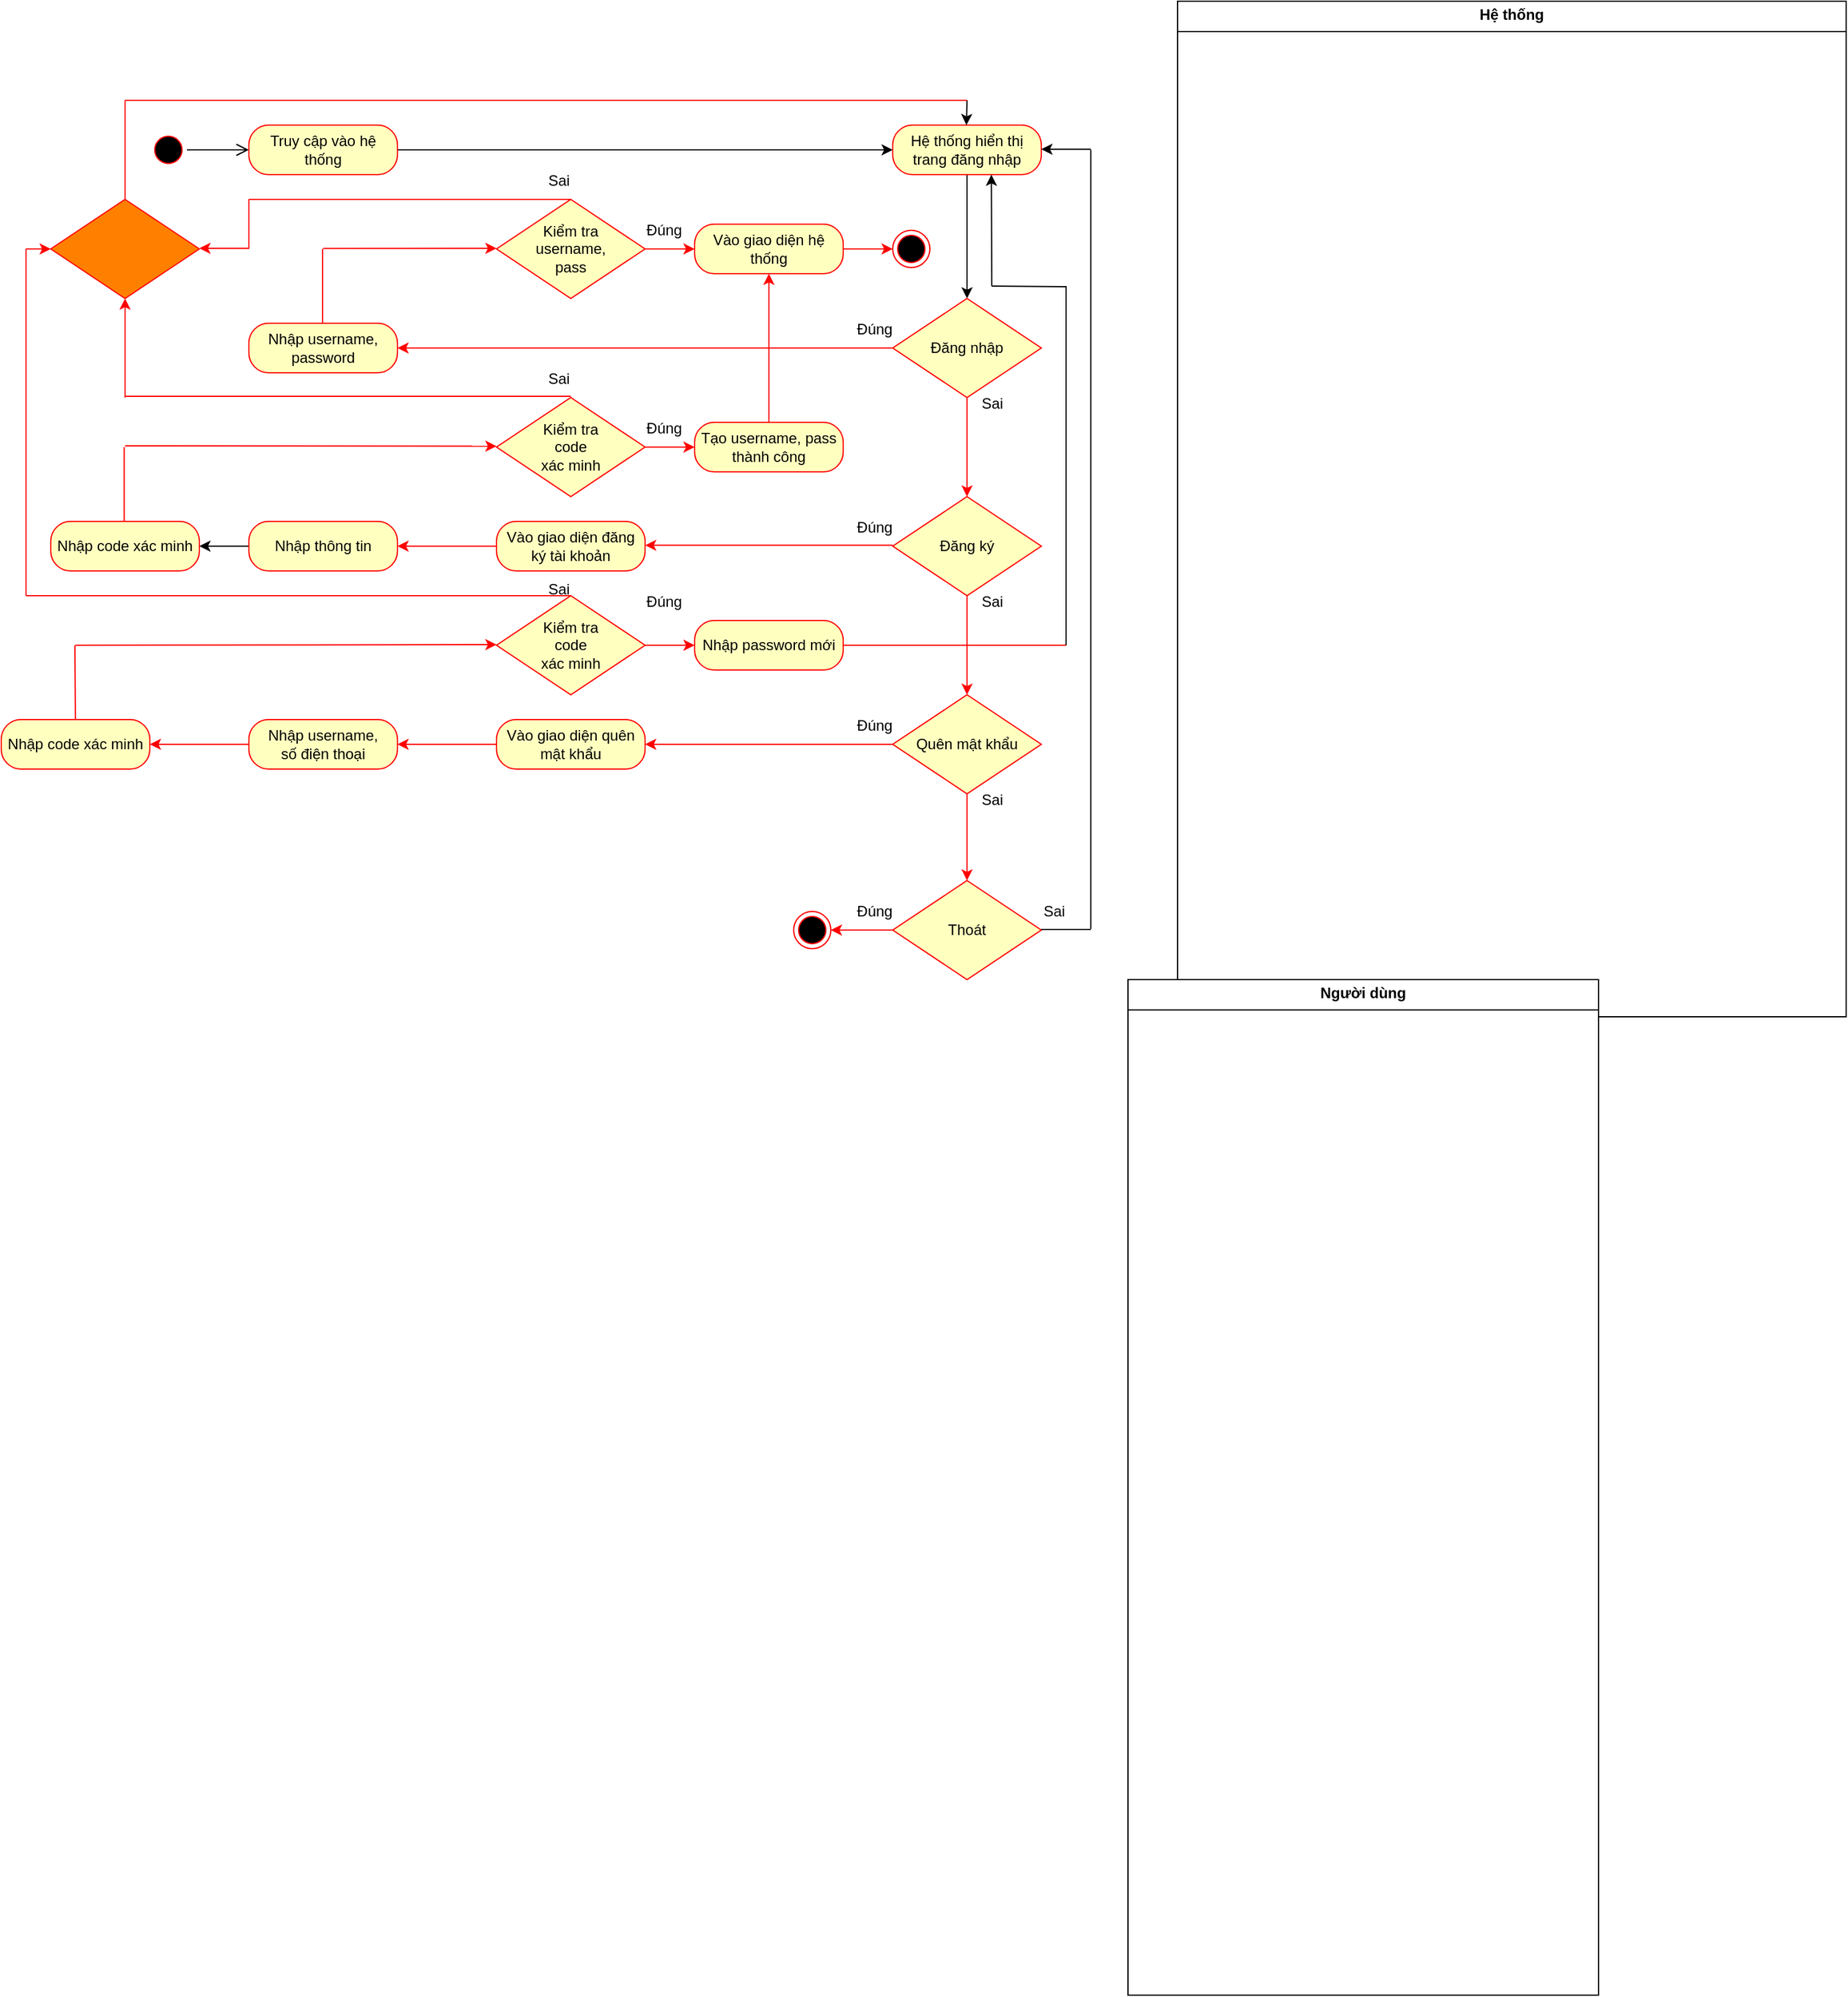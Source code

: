 <mxfile version="26.0.6">
  <diagram name="Page-1" id="8Uqs2-PCFn8mC6G0EI60">
    <mxGraphModel dx="884" dy="390" grid="1" gridSize="10" guides="1" tooltips="1" connect="1" arrows="1" fold="1" page="1" pageScale="1" pageWidth="850" pageHeight="1100" math="0" shadow="0">
      <root>
        <mxCell id="0" />
        <mxCell id="1" parent="0" />
        <mxCell id="4b5sP6AiUNOMbRtfuBT4-112" value="&lt;p style=&quot;margin:0px;margin-top:4px;text-align:center;&quot;&gt;&lt;b&gt;Hệ thống&lt;/b&gt;&lt;/p&gt;&lt;hr size=&quot;1&quot; style=&quot;border-style:solid;&quot;&gt;&lt;div style=&quot;height:2px;&quot;&gt;&lt;/div&gt;" style="verticalAlign=top;align=left;overflow=fill;html=1;whiteSpace=wrap;" parent="1" vertex="1">
          <mxGeometry x="970" width="540" height="820" as="geometry" />
        </mxCell>
        <mxCell id="4b5sP6AiUNOMbRtfuBT4-108" value="&lt;p style=&quot;margin:0px;margin-top:4px;text-align:center;&quot;&gt;&lt;b&gt;Người dùng&lt;/b&gt;&lt;/p&gt;&lt;hr size=&quot;1&quot; style=&quot;border-style:solid;&quot;&gt;&lt;div style=&quot;height:2px;&quot;&gt;&lt;/div&gt;" style="verticalAlign=top;align=left;overflow=fill;html=1;whiteSpace=wrap;" parent="1" vertex="1">
          <mxGeometry x="930" y="790" width="380" height="820" as="geometry" />
        </mxCell>
        <mxCell id="4b5sP6AiUNOMbRtfuBT4-63" value="" style="rhombus;whiteSpace=wrap;html=1;fontColor=#000000;fillColor=#FF8000;strokeColor=#FF0909;movable=1;resizable=1;rotatable=1;deletable=1;editable=1;locked=0;connectable=1;shadow=0;" parent="1" vertex="1">
          <mxGeometry x="60" y="160" width="120" height="80" as="geometry" />
        </mxCell>
        <mxCell id="KlYMKg8d0Hw80r4B96k4-17" value="" style="ellipse;html=1;shape=startState;fillColor=#000000;strokeColor=#ff0000;" parent="1" vertex="1">
          <mxGeometry x="140" y="105" width="30" height="30" as="geometry" />
        </mxCell>
        <mxCell id="KlYMKg8d0Hw80r4B96k4-18" value="" style="edgeStyle=orthogonalEdgeStyle;html=1;verticalAlign=bottom;endArrow=open;endSize=8;strokeColor=#000000;rounded=0;entryX=0;entryY=0.5;entryDx=0;entryDy=0;" parent="1" source="KlYMKg8d0Hw80r4B96k4-17" target="KlYMKg8d0Hw80r4B96k4-23" edge="1">
          <mxGeometry relative="1" as="geometry">
            <mxPoint x="220" y="135" as="targetPoint" />
          </mxGeometry>
        </mxCell>
        <mxCell id="KlYMKg8d0Hw80r4B96k4-46" style="edgeStyle=orthogonalEdgeStyle;rounded=0;orthogonalLoop=1;jettySize=auto;html=1;entryX=0;entryY=0.5;entryDx=0;entryDy=0;strokeColor=#000000;" parent="1" source="KlYMKg8d0Hw80r4B96k4-23" target="KlYMKg8d0Hw80r4B96k4-29" edge="1">
          <mxGeometry relative="1" as="geometry" />
        </mxCell>
        <mxCell id="KlYMKg8d0Hw80r4B96k4-23" value="Truy cập vào hệ thống" style="rounded=1;whiteSpace=wrap;html=1;arcSize=40;fontColor=#000000;fillColor=#ffffc0;strokeColor=#ff0000;" parent="1" vertex="1">
          <mxGeometry x="220" y="100" width="120" height="40" as="geometry" />
        </mxCell>
        <mxCell id="4b5sP6AiUNOMbRtfuBT4-10" value="" style="edgeStyle=orthogonalEdgeStyle;rounded=0;orthogonalLoop=1;jettySize=auto;html=1;entryX=0.5;entryY=0;entryDx=0;entryDy=0;" parent="1" source="KlYMKg8d0Hw80r4B96k4-29" target="KlYMKg8d0Hw80r4B96k4-51" edge="1">
          <mxGeometry relative="1" as="geometry">
            <Array as="points" />
          </mxGeometry>
        </mxCell>
        <mxCell id="KlYMKg8d0Hw80r4B96k4-29" value="Hệ thống hiển thị trang đăng nhập" style="rounded=1;whiteSpace=wrap;html=1;arcSize=40;fontColor=#000000;fillColor=#ffffc0;strokeColor=#ff0000;" parent="1" vertex="1">
          <mxGeometry x="740" y="100" width="120" height="40" as="geometry" />
        </mxCell>
        <mxCell id="4b5sP6AiUNOMbRtfuBT4-12" value="" style="edgeStyle=orthogonalEdgeStyle;rounded=0;orthogonalLoop=1;jettySize=auto;html=1;strokeColor=#FF0000;" parent="1" source="KlYMKg8d0Hw80r4B96k4-51" target="KlYMKg8d0Hw80r4B96k4-54" edge="1">
          <mxGeometry relative="1" as="geometry" />
        </mxCell>
        <mxCell id="4b5sP6AiUNOMbRtfuBT4-27" style="edgeStyle=orthogonalEdgeStyle;rounded=0;orthogonalLoop=1;jettySize=auto;html=1;entryX=1;entryY=0.5;entryDx=0;entryDy=0;strokeColor=#FF0000;" parent="1" source="KlYMKg8d0Hw80r4B96k4-51" target="KlYMKg8d0Hw80r4B96k4-107" edge="1">
          <mxGeometry relative="1" as="geometry" />
        </mxCell>
        <mxCell id="KlYMKg8d0Hw80r4B96k4-51" value="Đăng nhập" style="rhombus;whiteSpace=wrap;html=1;fontColor=#000000;fillColor=#ffffc0;strokeColor=#ff0000;" parent="1" vertex="1">
          <mxGeometry x="740" y="240" width="120" height="80" as="geometry" />
        </mxCell>
        <mxCell id="4b5sP6AiUNOMbRtfuBT4-13" value="" style="edgeStyle=orthogonalEdgeStyle;rounded=0;orthogonalLoop=1;jettySize=auto;html=1;strokeColor=#FF0000;" parent="1" source="KlYMKg8d0Hw80r4B96k4-54" target="KlYMKg8d0Hw80r4B96k4-61" edge="1">
          <mxGeometry relative="1" as="geometry" />
        </mxCell>
        <mxCell id="4b5sP6AiUNOMbRtfuBT4-19" style="edgeStyle=orthogonalEdgeStyle;rounded=0;orthogonalLoop=1;jettySize=auto;html=1;entryX=1;entryY=0.5;entryDx=0;entryDy=0;strokeColor=#FF0000;" parent="1" edge="1">
          <mxGeometry relative="1" as="geometry">
            <mxPoint x="740.0" y="439.31" as="sourcePoint" />
            <mxPoint x="540.0" y="439.31" as="targetPoint" />
          </mxGeometry>
        </mxCell>
        <mxCell id="KlYMKg8d0Hw80r4B96k4-54" value="Đăng ký" style="rhombus;whiteSpace=wrap;html=1;fontColor=#000000;fillColor=#ffffc0;strokeColor=#ff0000;" parent="1" vertex="1">
          <mxGeometry x="740" y="400" width="120" height="80" as="geometry" />
        </mxCell>
        <mxCell id="4b5sP6AiUNOMbRtfuBT4-14" value="" style="edgeStyle=orthogonalEdgeStyle;rounded=0;orthogonalLoop=1;jettySize=auto;html=1;strokeColor=#FF0000;" parent="1" source="KlYMKg8d0Hw80r4B96k4-61" target="KlYMKg8d0Hw80r4B96k4-70" edge="1">
          <mxGeometry relative="1" as="geometry" />
        </mxCell>
        <mxCell id="4b5sP6AiUNOMbRtfuBT4-45" style="edgeStyle=orthogonalEdgeStyle;rounded=0;orthogonalLoop=1;jettySize=auto;html=1;entryX=1;entryY=0.5;entryDx=0;entryDy=0;strokeColor=#FF0000;" parent="1" source="KlYMKg8d0Hw80r4B96k4-61" target="4b5sP6AiUNOMbRtfuBT4-41" edge="1">
          <mxGeometry relative="1" as="geometry" />
        </mxCell>
        <mxCell id="KlYMKg8d0Hw80r4B96k4-61" value="Quên mật khẩu" style="rhombus;whiteSpace=wrap;html=1;fontColor=#000000;fillColor=#ffffc0;strokeColor=#ff0000;" parent="1" vertex="1">
          <mxGeometry x="740" y="560" width="120" height="80" as="geometry" />
        </mxCell>
        <mxCell id="4b5sP6AiUNOMbRtfuBT4-60" value="" style="edgeStyle=orthogonalEdgeStyle;rounded=0;orthogonalLoop=1;jettySize=auto;html=1;strokeColor=#FF0000;" parent="1" source="KlYMKg8d0Hw80r4B96k4-70" target="KlYMKg8d0Hw80r4B96k4-89" edge="1">
          <mxGeometry relative="1" as="geometry" />
        </mxCell>
        <mxCell id="KlYMKg8d0Hw80r4B96k4-70" value="Thoát" style="rhombus;whiteSpace=wrap;html=1;fontColor=#000000;fillColor=#ffffc0;strokeColor=#ff0000;" parent="1" vertex="1">
          <mxGeometry x="740" y="710" width="120" height="80" as="geometry" />
        </mxCell>
        <mxCell id="KlYMKg8d0Hw80r4B96k4-78" style="edgeStyle=orthogonalEdgeStyle;rounded=0;orthogonalLoop=1;jettySize=auto;html=1;exitX=0.5;exitY=1;exitDx=0;exitDy=0;" parent="1" source="KlYMKg8d0Hw80r4B96k4-61" target="KlYMKg8d0Hw80r4B96k4-61" edge="1">
          <mxGeometry relative="1" as="geometry" />
        </mxCell>
        <mxCell id="KlYMKg8d0Hw80r4B96k4-79" style="edgeStyle=orthogonalEdgeStyle;rounded=0;orthogonalLoop=1;jettySize=auto;html=1;exitX=0.5;exitY=1;exitDx=0;exitDy=0;" parent="1" source="KlYMKg8d0Hw80r4B96k4-61" target="KlYMKg8d0Hw80r4B96k4-61" edge="1">
          <mxGeometry relative="1" as="geometry" />
        </mxCell>
        <mxCell id="KlYMKg8d0Hw80r4B96k4-81" style="edgeStyle=orthogonalEdgeStyle;rounded=0;orthogonalLoop=1;jettySize=auto;html=1;exitX=0.5;exitY=1;exitDx=0;exitDy=0;" parent="1" source="KlYMKg8d0Hw80r4B96k4-70" target="KlYMKg8d0Hw80r4B96k4-70" edge="1">
          <mxGeometry relative="1" as="geometry" />
        </mxCell>
        <mxCell id="4b5sP6AiUNOMbRtfuBT4-32" value="" style="edgeStyle=orthogonalEdgeStyle;rounded=0;orthogonalLoop=1;jettySize=auto;html=1;strokeColor=#FF0000;" parent="1" source="KlYMKg8d0Hw80r4B96k4-83" target="KlYMKg8d0Hw80r4B96k4-90" edge="1">
          <mxGeometry relative="1" as="geometry" />
        </mxCell>
        <mxCell id="KlYMKg8d0Hw80r4B96k4-83" value="&lt;font style=&quot;font-size: 12px;&quot;&gt;Kiểm tra&lt;br&gt;username,&lt;br&gt;pass&lt;/font&gt;" style="rhombus;whiteSpace=wrap;html=1;fontColor=#000000;fillColor=#ffffc0;strokeColor=#ff0000;" parent="1" vertex="1">
          <mxGeometry x="420" y="160" width="120" height="80" as="geometry" />
        </mxCell>
        <mxCell id="KlYMKg8d0Hw80r4B96k4-89" value="" style="ellipse;html=1;shape=endState;fillColor=#000000;strokeColor=#ff0000;" parent="1" vertex="1">
          <mxGeometry x="660" y="735" width="30" height="30" as="geometry" />
        </mxCell>
        <mxCell id="4b5sP6AiUNOMbRtfuBT4-33" value="" style="edgeStyle=orthogonalEdgeStyle;rounded=0;orthogonalLoop=1;jettySize=auto;html=1;strokeColor=#FF0000;" parent="1" source="KlYMKg8d0Hw80r4B96k4-90" target="KlYMKg8d0Hw80r4B96k4-93" edge="1">
          <mxGeometry relative="1" as="geometry" />
        </mxCell>
        <mxCell id="KlYMKg8d0Hw80r4B96k4-90" value="Vào giao diện hệ thống" style="rounded=1;whiteSpace=wrap;html=1;arcSize=40;fontColor=#000000;fillColor=#ffffc0;strokeColor=#ff0000;" parent="1" vertex="1">
          <mxGeometry x="580" y="180" width="120" height="40" as="geometry" />
        </mxCell>
        <mxCell id="KlYMKg8d0Hw80r4B96k4-93" value="" style="ellipse;html=1;shape=endState;fillColor=#000000;strokeColor=#ff0000;" parent="1" vertex="1">
          <mxGeometry x="740" y="185" width="30" height="30" as="geometry" />
        </mxCell>
        <mxCell id="KlYMKg8d0Hw80r4B96k4-107" value="Nhập username,&lt;br&gt;password" style="rounded=1;whiteSpace=wrap;html=1;arcSize=40;fontColor=#000000;fillColor=#ffffc0;strokeColor=#ff0000;" parent="1" vertex="1">
          <mxGeometry x="220" y="260" width="120" height="40" as="geometry" />
        </mxCell>
        <mxCell id="4b5sP6AiUNOMbRtfuBT4-21" value="" style="edgeStyle=orthogonalEdgeStyle;rounded=0;orthogonalLoop=1;jettySize=auto;html=1;" parent="1" source="KlYMKg8d0Hw80r4B96k4-120" target="4b5sP6AiUNOMbRtfuBT4-1" edge="1">
          <mxGeometry relative="1" as="geometry" />
        </mxCell>
        <mxCell id="KlYMKg8d0Hw80r4B96k4-120" value="Nhập thông tin" style="rounded=1;whiteSpace=wrap;html=1;arcSize=40;fontColor=#000000;fillColor=#ffffc0;strokeColor=#ff0000;" parent="1" vertex="1">
          <mxGeometry x="220" y="420" width="120" height="40" as="geometry" />
        </mxCell>
        <mxCell id="4b5sP6AiUNOMbRtfuBT4-1" value="Nhập code xác minh" style="rounded=1;whiteSpace=wrap;html=1;arcSize=40;fontColor=#000000;fillColor=#ffffc0;strokeColor=#ff0000;" parent="1" vertex="1">
          <mxGeometry x="60" y="420" width="120" height="40" as="geometry" />
        </mxCell>
        <mxCell id="4b5sP6AiUNOMbRtfuBT4-25" value="" style="edgeStyle=orthogonalEdgeStyle;rounded=0;orthogonalLoop=1;jettySize=auto;html=1;strokeColor=#FF0000;" parent="1" source="4b5sP6AiUNOMbRtfuBT4-2" target="4b5sP6AiUNOMbRtfuBT4-3" edge="1">
          <mxGeometry relative="1" as="geometry" />
        </mxCell>
        <mxCell id="4b5sP6AiUNOMbRtfuBT4-2" value="&lt;font style=&quot;font-size: 12px;&quot;&gt;Kiểm tra&lt;br&gt;code&lt;br&gt;xác&amp;nbsp;&lt;/font&gt;&lt;span style=&quot;background-color: transparent; color: light-dark(rgb(0, 0, 0), rgb(237, 237, 237));&quot;&gt;minh&lt;/span&gt;" style="rhombus;whiteSpace=wrap;html=1;fontColor=#000000;fillColor=#ffffc0;strokeColor=#ff0000;" parent="1" vertex="1">
          <mxGeometry x="420" y="320" width="120" height="80" as="geometry" />
        </mxCell>
        <mxCell id="4b5sP6AiUNOMbRtfuBT4-26" style="edgeStyle=orthogonalEdgeStyle;rounded=0;orthogonalLoop=1;jettySize=auto;html=1;entryX=0.5;entryY=1;entryDx=0;entryDy=0;strokeColor=#FF0303;" parent="1" source="4b5sP6AiUNOMbRtfuBT4-3" target="KlYMKg8d0Hw80r4B96k4-90" edge="1">
          <mxGeometry relative="1" as="geometry" />
        </mxCell>
        <mxCell id="4b5sP6AiUNOMbRtfuBT4-3" value="Tạo username, pass&lt;br&gt;thành công" style="rounded=1;whiteSpace=wrap;html=1;arcSize=40;fontColor=#000000;fillColor=#ffffc0;strokeColor=#ff0000;" parent="1" vertex="1">
          <mxGeometry x="580" y="340" width="120" height="40" as="geometry" />
        </mxCell>
        <mxCell id="4b5sP6AiUNOMbRtfuBT4-20" value="" style="edgeStyle=orthogonalEdgeStyle;rounded=0;orthogonalLoop=1;jettySize=auto;html=1;strokeColor=#FF0000;" parent="1" source="4b5sP6AiUNOMbRtfuBT4-5" target="KlYMKg8d0Hw80r4B96k4-120" edge="1">
          <mxGeometry relative="1" as="geometry">
            <Array as="points">
              <mxPoint x="360" y="440" />
              <mxPoint x="360" y="440" />
            </Array>
          </mxGeometry>
        </mxCell>
        <mxCell id="4b5sP6AiUNOMbRtfuBT4-5" value="Vào giao diện đăng ký tài khoản" style="rounded=1;whiteSpace=wrap;html=1;arcSize=40;fontColor=#000000;fillColor=#ffffc0;strokeColor=#ff0000;" parent="1" vertex="1">
          <mxGeometry x="420" y="420" width="120" height="40" as="geometry" />
        </mxCell>
        <mxCell id="4b5sP6AiUNOMbRtfuBT4-35" value="" style="edgeStyle=orthogonalEdgeStyle;rounded=0;orthogonalLoop=1;jettySize=auto;html=1;strokeColor=#FF0000;" parent="1" source="4b5sP6AiUNOMbRtfuBT4-7" target="4b5sP6AiUNOMbRtfuBT4-8" edge="1">
          <mxGeometry relative="1" as="geometry" />
        </mxCell>
        <mxCell id="4b5sP6AiUNOMbRtfuBT4-7" value="Nhập username,&lt;br&gt;số điện thoại" style="rounded=1;whiteSpace=wrap;html=1;arcSize=40;fontColor=#000000;fillColor=#ffffc0;strokeColor=#ff0000;" parent="1" vertex="1">
          <mxGeometry x="220" y="580" width="120" height="40" as="geometry" />
        </mxCell>
        <mxCell id="4b5sP6AiUNOMbRtfuBT4-8" value="Nhập code xác minh" style="rounded=1;whiteSpace=wrap;html=1;arcSize=40;fontColor=#000000;fillColor=#ffffc0;strokeColor=#ff0000;" parent="1" vertex="1">
          <mxGeometry x="20" y="580" width="120" height="40" as="geometry" />
        </mxCell>
        <mxCell id="4b5sP6AiUNOMbRtfuBT4-48" value="" style="edgeStyle=orthogonalEdgeStyle;rounded=0;orthogonalLoop=1;jettySize=auto;html=1;strokeColor=#FF0000;" parent="1" source="4b5sP6AiUNOMbRtfuBT4-9" target="4b5sP6AiUNOMbRtfuBT4-47" edge="1">
          <mxGeometry relative="1" as="geometry" />
        </mxCell>
        <mxCell id="4b5sP6AiUNOMbRtfuBT4-9" value="&lt;font style=&quot;font-size: 12px;&quot;&gt;Kiểm tra&lt;br&gt;code&lt;br&gt;xác&amp;nbsp;&lt;/font&gt;&lt;span style=&quot;background-color: transparent; color: light-dark(rgb(0, 0, 0), rgb(237, 237, 237));&quot;&gt;minh&lt;/span&gt;" style="rhombus;whiteSpace=wrap;html=1;fontColor=#000000;fillColor=#ffffc0;strokeColor=#ff0000;" parent="1" vertex="1">
          <mxGeometry x="420" y="480" width="120" height="80" as="geometry" />
        </mxCell>
        <mxCell id="4b5sP6AiUNOMbRtfuBT4-23" value="" style="endArrow=none;html=1;rounded=0;strokeColor=#FF0000;" parent="1" edge="1">
          <mxGeometry width="50" height="50" relative="1" as="geometry">
            <mxPoint x="119.29" y="420" as="sourcePoint" />
            <mxPoint x="119.29" y="360" as="targetPoint" />
          </mxGeometry>
        </mxCell>
        <mxCell id="4b5sP6AiUNOMbRtfuBT4-24" value="" style="endArrow=classic;html=1;rounded=0;entryX=0;entryY=0.5;entryDx=0;entryDy=0;strokeColor=#FF0000;" parent="1" edge="1">
          <mxGeometry width="50" height="50" relative="1" as="geometry">
            <mxPoint x="120" y="359" as="sourcePoint" />
            <mxPoint x="420" y="359.29" as="targetPoint" />
            <Array as="points" />
          </mxGeometry>
        </mxCell>
        <mxCell id="4b5sP6AiUNOMbRtfuBT4-29" value="" style="endArrow=none;html=1;rounded=0;strokeColor=#FF0303;" parent="1" edge="1">
          <mxGeometry width="50" height="50" relative="1" as="geometry">
            <mxPoint x="279.5" y="260" as="sourcePoint" />
            <mxPoint x="279.5" y="200" as="targetPoint" />
          </mxGeometry>
        </mxCell>
        <mxCell id="4b5sP6AiUNOMbRtfuBT4-31" value="" style="endArrow=classic;html=1;rounded=0;entryX=0;entryY=0.5;entryDx=0;entryDy=0;strokeColor=#FF0303;" parent="1" edge="1">
          <mxGeometry width="50" height="50" relative="1" as="geometry">
            <mxPoint x="280" y="199.68" as="sourcePoint" />
            <mxPoint x="420" y="199.5" as="targetPoint" />
          </mxGeometry>
        </mxCell>
        <mxCell id="4b5sP6AiUNOMbRtfuBT4-36" value="" style="endArrow=none;html=1;rounded=0;strokeColor=#FF0000;" parent="1" edge="1">
          <mxGeometry width="50" height="50" relative="1" as="geometry">
            <mxPoint x="79.91" y="580" as="sourcePoint" />
            <mxPoint x="79.5" y="520" as="targetPoint" />
          </mxGeometry>
        </mxCell>
        <mxCell id="4b5sP6AiUNOMbRtfuBT4-38" value="" style="endArrow=classic;html=1;rounded=0;entryX=0;entryY=0.5;entryDx=0;entryDy=0;strokeColor=#FF0000;" parent="1" edge="1">
          <mxGeometry width="50" height="50" relative="1" as="geometry">
            <mxPoint x="80" y="520" as="sourcePoint" />
            <mxPoint x="420" y="519.5" as="targetPoint" />
          </mxGeometry>
        </mxCell>
        <mxCell id="4b5sP6AiUNOMbRtfuBT4-46" value="" style="edgeStyle=orthogonalEdgeStyle;rounded=0;orthogonalLoop=1;jettySize=auto;html=1;strokeColor=#FF0000;" parent="1" source="4b5sP6AiUNOMbRtfuBT4-41" target="4b5sP6AiUNOMbRtfuBT4-7" edge="1">
          <mxGeometry relative="1" as="geometry" />
        </mxCell>
        <mxCell id="4b5sP6AiUNOMbRtfuBT4-41" value="Vào giao diện quên mật khẩu" style="rounded=1;whiteSpace=wrap;html=1;arcSize=40;fontColor=#000000;fillColor=#ffffc0;strokeColor=#ff0000;" parent="1" vertex="1">
          <mxGeometry x="420" y="580" width="120" height="40" as="geometry" />
        </mxCell>
        <mxCell id="4b5sP6AiUNOMbRtfuBT4-47" value="Nhập password mới" style="rounded=1;whiteSpace=wrap;html=1;arcSize=40;fontColor=#000000;fillColor=#ffffc0;strokeColor=#ff0000;" parent="1" vertex="1">
          <mxGeometry x="580" y="500" width="120" height="40" as="geometry" />
        </mxCell>
        <mxCell id="4b5sP6AiUNOMbRtfuBT4-57" value="" style="endArrow=none;html=1;rounded=0;strokeColor=#FF0000;" parent="1" edge="1">
          <mxGeometry width="50" height="50" relative="1" as="geometry">
            <mxPoint x="40" y="480" as="sourcePoint" />
            <mxPoint x="480" y="480" as="targetPoint" />
          </mxGeometry>
        </mxCell>
        <mxCell id="4b5sP6AiUNOMbRtfuBT4-61" value="" style="endArrow=none;html=1;rounded=0;strokeColor=#FF0000;" parent="1" edge="1">
          <mxGeometry width="50" height="50" relative="1" as="geometry">
            <mxPoint x="120" y="319" as="sourcePoint" />
            <mxPoint x="480" y="319" as="targetPoint" />
          </mxGeometry>
        </mxCell>
        <mxCell id="4b5sP6AiUNOMbRtfuBT4-62" value="" style="endArrow=none;html=1;rounded=0;strokeColor=#FF0303;" parent="1" edge="1">
          <mxGeometry width="50" height="50" relative="1" as="geometry">
            <mxPoint x="220" y="160" as="sourcePoint" />
            <mxPoint x="480" y="160" as="targetPoint" />
          </mxGeometry>
        </mxCell>
        <mxCell id="4b5sP6AiUNOMbRtfuBT4-67" value="" style="endArrow=classic;html=1;rounded=0;entryX=0.5;entryY=1;entryDx=0;entryDy=0;strokeColor=#FF0000;" parent="1" target="4b5sP6AiUNOMbRtfuBT4-63" edge="1">
          <mxGeometry width="50" height="50" relative="1" as="geometry">
            <mxPoint x="120" y="320" as="sourcePoint" />
            <mxPoint x="170" y="270" as="targetPoint" />
          </mxGeometry>
        </mxCell>
        <mxCell id="4b5sP6AiUNOMbRtfuBT4-69" value="" style="endArrow=none;html=1;rounded=0;strokeColor=#FF0000;" parent="1" edge="1">
          <mxGeometry width="50" height="50" relative="1" as="geometry">
            <mxPoint x="40" y="480" as="sourcePoint" />
            <mxPoint x="40" y="200" as="targetPoint" />
          </mxGeometry>
        </mxCell>
        <mxCell id="4b5sP6AiUNOMbRtfuBT4-70" value="" style="endArrow=classic;html=1;rounded=0;strokeColor=#FF0000;" parent="1" target="4b5sP6AiUNOMbRtfuBT4-63" edge="1">
          <mxGeometry width="50" height="50" relative="1" as="geometry">
            <mxPoint x="40" y="200" as="sourcePoint" />
            <mxPoint x="70" y="150" as="targetPoint" />
          </mxGeometry>
        </mxCell>
        <mxCell id="4b5sP6AiUNOMbRtfuBT4-72" value="" style="endArrow=none;html=1;rounded=0;strokeColor=#FF0303;" parent="1" edge="1">
          <mxGeometry width="50" height="50" relative="1" as="geometry">
            <mxPoint x="220" y="200" as="sourcePoint" />
            <mxPoint x="220" y="160" as="targetPoint" />
          </mxGeometry>
        </mxCell>
        <mxCell id="4b5sP6AiUNOMbRtfuBT4-73" value="" style="endArrow=classic;html=1;rounded=0;strokeColor=#FF0303;" parent="1" edge="1">
          <mxGeometry width="50" height="50" relative="1" as="geometry">
            <mxPoint x="220" y="199.5" as="sourcePoint" />
            <mxPoint x="180" y="199.5" as="targetPoint" />
          </mxGeometry>
        </mxCell>
        <mxCell id="4b5sP6AiUNOMbRtfuBT4-75" value="" style="endArrow=none;html=1;rounded=0;" parent="1" edge="1">
          <mxGeometry width="50" height="50" relative="1" as="geometry">
            <mxPoint x="860" y="749.5" as="sourcePoint" />
            <mxPoint x="900" y="749.5" as="targetPoint" />
          </mxGeometry>
        </mxCell>
        <mxCell id="4b5sP6AiUNOMbRtfuBT4-77" value="" style="endArrow=none;html=1;rounded=0;" parent="1" edge="1">
          <mxGeometry width="50" height="50" relative="1" as="geometry">
            <mxPoint x="900" y="749" as="sourcePoint" />
            <mxPoint x="900" y="120" as="targetPoint" />
            <Array as="points">
              <mxPoint x="900" y="680" />
            </Array>
          </mxGeometry>
        </mxCell>
        <mxCell id="4b5sP6AiUNOMbRtfuBT4-78" value="" style="endArrow=classic;html=1;rounded=0;" parent="1" edge="1">
          <mxGeometry width="50" height="50" relative="1" as="geometry">
            <mxPoint x="900" y="119.5" as="sourcePoint" />
            <mxPoint x="860" y="119.5" as="targetPoint" />
          </mxGeometry>
        </mxCell>
        <mxCell id="4b5sP6AiUNOMbRtfuBT4-79" value="" style="endArrow=none;html=1;rounded=0;strokeColor=#FF0000;" parent="1" edge="1">
          <mxGeometry width="50" height="50" relative="1" as="geometry">
            <mxPoint x="120" y="160" as="sourcePoint" />
            <mxPoint x="120" y="80" as="targetPoint" />
          </mxGeometry>
        </mxCell>
        <mxCell id="4b5sP6AiUNOMbRtfuBT4-85" value="" style="endArrow=classic;html=1;rounded=0;" parent="1" edge="1">
          <mxGeometry width="50" height="50" relative="1" as="geometry">
            <mxPoint x="800" y="80" as="sourcePoint" />
            <mxPoint x="799.5" y="100" as="targetPoint" />
          </mxGeometry>
        </mxCell>
        <mxCell id="4b5sP6AiUNOMbRtfuBT4-86" value="" style="endArrow=none;html=1;rounded=0;strokeColor=#FF0000;" parent="1" edge="1">
          <mxGeometry width="50" height="50" relative="1" as="geometry">
            <mxPoint x="120" y="80" as="sourcePoint" />
            <mxPoint x="800" y="80" as="targetPoint" />
          </mxGeometry>
        </mxCell>
        <mxCell id="4b5sP6AiUNOMbRtfuBT4-87" value="Đúng" style="text;html=1;align=center;verticalAlign=middle;resizable=0;points=[];autosize=1;strokeColor=none;fillColor=none;" parent="1" vertex="1">
          <mxGeometry x="700" y="250" width="50" height="30" as="geometry" />
        </mxCell>
        <mxCell id="4b5sP6AiUNOMbRtfuBT4-88" value="Sai" style="text;html=1;align=center;verticalAlign=middle;resizable=0;points=[];autosize=1;strokeColor=none;fillColor=none;" parent="1" vertex="1">
          <mxGeometry x="800" y="310" width="40" height="30" as="geometry" />
        </mxCell>
        <mxCell id="4b5sP6AiUNOMbRtfuBT4-89" value="Đúng" style="text;html=1;align=center;verticalAlign=middle;resizable=0;points=[];autosize=1;strokeColor=none;fillColor=none;" parent="1" vertex="1">
          <mxGeometry x="700" y="410" width="50" height="30" as="geometry" />
        </mxCell>
        <mxCell id="4b5sP6AiUNOMbRtfuBT4-90" value="Đúng" style="text;html=1;align=center;verticalAlign=middle;resizable=0;points=[];autosize=1;strokeColor=none;fillColor=none;" parent="1" vertex="1">
          <mxGeometry x="700" y="570" width="50" height="30" as="geometry" />
        </mxCell>
        <mxCell id="4b5sP6AiUNOMbRtfuBT4-91" value="Sai" style="text;html=1;align=center;verticalAlign=middle;resizable=0;points=[];autosize=1;strokeColor=none;fillColor=none;" parent="1" vertex="1">
          <mxGeometry x="800" y="470" width="40" height="30" as="geometry" />
        </mxCell>
        <mxCell id="4b5sP6AiUNOMbRtfuBT4-92" value="Sai" style="text;html=1;align=center;verticalAlign=middle;resizable=0;points=[];autosize=1;strokeColor=none;fillColor=none;" parent="1" vertex="1">
          <mxGeometry x="800" y="630" width="40" height="30" as="geometry" />
        </mxCell>
        <mxCell id="4b5sP6AiUNOMbRtfuBT4-93" value="Đúng" style="text;html=1;align=center;verticalAlign=middle;resizable=0;points=[];autosize=1;strokeColor=none;fillColor=none;" parent="1" vertex="1">
          <mxGeometry x="700" y="720" width="50" height="30" as="geometry" />
        </mxCell>
        <mxCell id="4b5sP6AiUNOMbRtfuBT4-94" value="Sai" style="text;html=1;align=center;verticalAlign=middle;resizable=0;points=[];autosize=1;strokeColor=none;fillColor=none;" parent="1" vertex="1">
          <mxGeometry x="850" y="720" width="40" height="30" as="geometry" />
        </mxCell>
        <mxCell id="4b5sP6AiUNOMbRtfuBT4-95" value="Đúng" style="text;html=1;align=center;verticalAlign=middle;resizable=0;points=[];autosize=1;strokeColor=none;fillColor=none;" parent="1" vertex="1">
          <mxGeometry x="530" y="330" width="50" height="30" as="geometry" />
        </mxCell>
        <mxCell id="4b5sP6AiUNOMbRtfuBT4-97" value="Đúng" style="text;html=1;align=center;verticalAlign=middle;resizable=0;points=[];autosize=1;strokeColor=none;fillColor=none;" parent="1" vertex="1">
          <mxGeometry x="530" y="470" width="50" height="30" as="geometry" />
        </mxCell>
        <mxCell id="4b5sP6AiUNOMbRtfuBT4-99" value="Đúng" style="text;html=1;align=center;verticalAlign=middle;resizable=0;points=[];autosize=1;strokeColor=none;fillColor=none;" parent="1" vertex="1">
          <mxGeometry x="530" y="170" width="50" height="30" as="geometry" />
        </mxCell>
        <mxCell id="4b5sP6AiUNOMbRtfuBT4-100" value="Sai" style="text;html=1;align=center;verticalAlign=middle;resizable=0;points=[];autosize=1;strokeColor=none;fillColor=none;" parent="1" vertex="1">
          <mxGeometry x="450" y="290" width="40" height="30" as="geometry" />
        </mxCell>
        <mxCell id="4b5sP6AiUNOMbRtfuBT4-103" value="Sai" style="text;html=1;align=center;verticalAlign=middle;resizable=0;points=[];autosize=1;strokeColor=none;fillColor=none;" parent="1" vertex="1">
          <mxGeometry x="450" y="130" width="40" height="30" as="geometry" />
        </mxCell>
        <mxCell id="4b5sP6AiUNOMbRtfuBT4-104" value="Sai" style="text;html=1;align=center;verticalAlign=middle;resizable=0;points=[];autosize=1;strokeColor=none;fillColor=none;" parent="1" vertex="1">
          <mxGeometry x="450" y="460" width="40" height="30" as="geometry" />
        </mxCell>
        <mxCell id="4b5sP6AiUNOMbRtfuBT4-116" value="" style="endArrow=none;html=1;rounded=0;strokeColor=#FF0000;" parent="1" edge="1">
          <mxGeometry width="50" height="50" relative="1" as="geometry">
            <mxPoint x="700" y="520" as="sourcePoint" />
            <mxPoint x="880" y="520" as="targetPoint" />
          </mxGeometry>
        </mxCell>
        <mxCell id="4b5sP6AiUNOMbRtfuBT4-117" value="" style="endArrow=none;html=1;rounded=0;" parent="1" edge="1">
          <mxGeometry width="50" height="50" relative="1" as="geometry">
            <mxPoint x="880" y="520" as="sourcePoint" />
            <mxPoint x="880" y="230" as="targetPoint" />
          </mxGeometry>
        </mxCell>
        <mxCell id="4b5sP6AiUNOMbRtfuBT4-118" value="" style="endArrow=classic;html=1;rounded=0;" parent="1" edge="1">
          <mxGeometry width="50" height="50" relative="1" as="geometry">
            <mxPoint x="820" y="230" as="sourcePoint" />
            <mxPoint x="819.66" y="140" as="targetPoint" />
          </mxGeometry>
        </mxCell>
        <mxCell id="4b5sP6AiUNOMbRtfuBT4-119" value="" style="endArrow=none;html=1;rounded=0;" parent="1" edge="1">
          <mxGeometry width="50" height="50" relative="1" as="geometry">
            <mxPoint x="820" y="230" as="sourcePoint" />
            <mxPoint x="880" y="230.5" as="targetPoint" />
          </mxGeometry>
        </mxCell>
      </root>
    </mxGraphModel>
  </diagram>
</mxfile>
